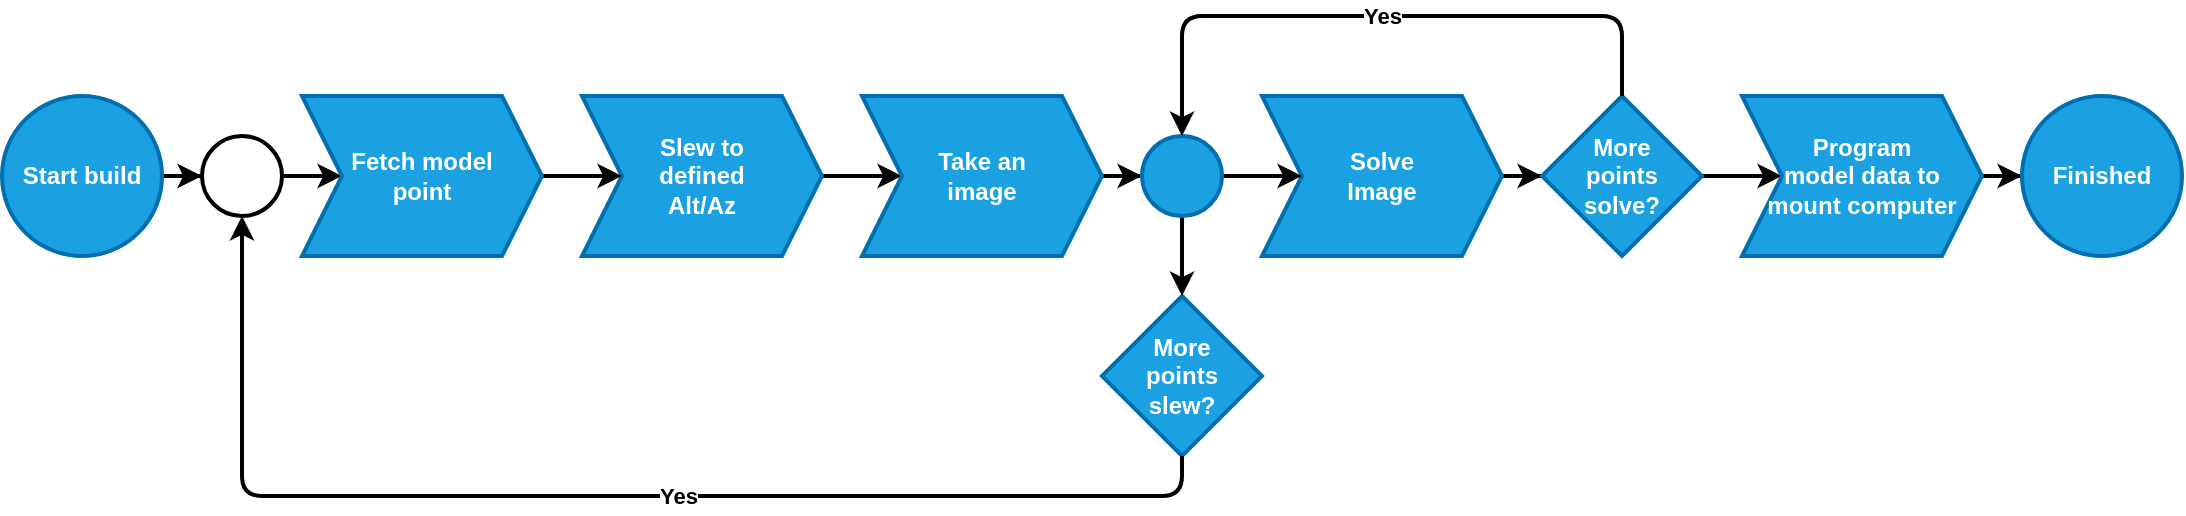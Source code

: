 <mxfile version="22.1.22" type="embed">
  <diagram id="1qgB83hkJGatlnQEhQsh" name="Page-1">
    <mxGraphModel dx="1239" dy="1009" grid="1" gridSize="10" guides="1" tooltips="1" connect="1" arrows="1" fold="1" page="1" pageScale="1" pageWidth="1169" pageHeight="827" math="0" shadow="0">
      <root>
        <mxCell id="0" />
        <mxCell id="1" parent="0" />
        <mxCell id="11" value="" style="edgeStyle=orthogonalEdgeStyle;rounded=0;orthogonalLoop=1;jettySize=auto;html=1;fontStyle=1;strokeWidth=2;" parent="1" source="2" target="6" edge="1">
          <mxGeometry relative="1" as="geometry" />
        </mxCell>
        <mxCell id="2" value="Start build" style="ellipse;whiteSpace=wrap;html=1;aspect=fixed;fontStyle=1;strokeWidth=2;fillColor=#1ba1e2;strokeColor=#006EAF;fontColor=#ffffff;" parent="1" vertex="1">
          <mxGeometry x="40" y="200" width="80" height="80" as="geometry" />
        </mxCell>
        <mxCell id="9" value="" style="edgeStyle=orthogonalEdgeStyle;rounded=0;orthogonalLoop=1;jettySize=auto;html=1;fontStyle=1;strokeWidth=2;" parent="1" source="3" target="4" edge="1">
          <mxGeometry relative="1" as="geometry" />
        </mxCell>
        <mxCell id="3" value="Slew to &lt;br&gt;defined&lt;br&gt;Alt/Az" style="shape=step;perimeter=stepPerimeter;whiteSpace=wrap;html=1;fixedSize=1;fontStyle=1;strokeWidth=2;fillColor=#1ba1e2;fontColor=#ffffff;strokeColor=#006EAF;" parent="1" vertex="1">
          <mxGeometry x="330" y="200" width="120" height="80" as="geometry" />
        </mxCell>
        <mxCell id="21" value="" style="edgeStyle=orthogonalEdgeStyle;rounded=0;orthogonalLoop=1;jettySize=auto;html=1;fontStyle=1;strokeWidth=2;" parent="1" source="4" target="19" edge="1">
          <mxGeometry relative="1" as="geometry" />
        </mxCell>
        <mxCell id="4" value="Take an &lt;br&gt;image" style="shape=step;perimeter=stepPerimeter;whiteSpace=wrap;html=1;fixedSize=1;fontStyle=1;strokeWidth=2;fillColor=#1ba1e2;fontColor=#ffffff;strokeColor=#006EAF;" parent="1" vertex="1">
          <mxGeometry x="470" y="200" width="120" height="80" as="geometry" />
        </mxCell>
        <mxCell id="5" value="More&lt;br&gt;points&lt;br&gt;slew?" style="rhombus;whiteSpace=wrap;html=1;fontStyle=1;strokeWidth=2;fillColor=#1ba1e2;fontColor=#ffffff;strokeColor=#006EAF;" parent="1" vertex="1">
          <mxGeometry x="590" y="300" width="80" height="80" as="geometry" />
        </mxCell>
        <mxCell id="10" value="" style="edgeStyle=orthogonalEdgeStyle;rounded=0;orthogonalLoop=1;jettySize=auto;html=1;fontStyle=1;strokeWidth=2;" parent="1" source="6" target="7" edge="1">
          <mxGeometry relative="1" as="geometry" />
        </mxCell>
        <mxCell id="6" value="" style="ellipse;whiteSpace=wrap;html=1;aspect=fixed;fontStyle=1;strokeWidth=2;" parent="1" vertex="1">
          <mxGeometry x="140" y="220" width="40" height="40" as="geometry" />
        </mxCell>
        <mxCell id="8" value="" style="edgeStyle=orthogonalEdgeStyle;rounded=0;orthogonalLoop=1;jettySize=auto;html=1;fontStyle=1;strokeWidth=2;" parent="1" source="7" target="3" edge="1">
          <mxGeometry relative="1" as="geometry" />
        </mxCell>
        <mxCell id="7" value="&lt;span&gt;Fetch model&lt;/span&gt;&lt;br&gt;&lt;span&gt;point&lt;/span&gt;" style="shape=step;perimeter=stepPerimeter;whiteSpace=wrap;html=1;fixedSize=1;fontStyle=1;strokeWidth=2;fillColor=#1ba1e2;fontColor=#ffffff;strokeColor=#006EAF;" parent="1" vertex="1">
          <mxGeometry x="190" y="200" width="120" height="80" as="geometry" />
        </mxCell>
        <mxCell id="13" value="" style="endArrow=classic;html=1;exitX=0.5;exitY=1;exitDx=0;exitDy=0;entryX=0.5;entryY=1;entryDx=0;entryDy=0;fontStyle=1;strokeWidth=2;" parent="1" source="5" target="6" edge="1">
          <mxGeometry width="50" height="50" relative="1" as="geometry">
            <mxPoint x="500" y="400" as="sourcePoint" />
            <mxPoint x="550" y="350" as="targetPoint" />
            <Array as="points">
              <mxPoint x="630" y="400" />
              <mxPoint x="160" y="400" />
            </Array>
          </mxGeometry>
        </mxCell>
        <mxCell id="14" value="Yes" style="edgeLabel;html=1;align=center;verticalAlign=middle;resizable=0;points=[];fontStyle=1" parent="13" vertex="1" connectable="0">
          <mxGeometry x="-0.929" relative="1" as="geometry">
            <mxPoint x="-250" as="offset" />
          </mxGeometry>
        </mxCell>
        <mxCell id="25" value="" style="edgeStyle=orthogonalEdgeStyle;rounded=0;orthogonalLoop=1;jettySize=auto;html=1;fontStyle=1;strokeWidth=2;" parent="1" source="16" target="23" edge="1">
          <mxGeometry relative="1" as="geometry" />
        </mxCell>
        <mxCell id="16" value="Solve&lt;br&gt;Image" style="shape=step;perimeter=stepPerimeter;whiteSpace=wrap;html=1;fixedSize=1;fontStyle=1;strokeWidth=2;fillColor=#1ba1e2;fontColor=#ffffff;strokeColor=#006EAF;" parent="1" vertex="1">
          <mxGeometry x="670" y="200" width="120" height="80" as="geometry" />
        </mxCell>
        <mxCell id="20" value="" style="edgeStyle=orthogonalEdgeStyle;rounded=0;orthogonalLoop=1;jettySize=auto;html=1;fontStyle=1;strokeWidth=2;" parent="1" source="19" target="5" edge="1">
          <mxGeometry relative="1" as="geometry" />
        </mxCell>
        <mxCell id="22" value="" style="edgeStyle=orthogonalEdgeStyle;rounded=0;orthogonalLoop=1;jettySize=auto;html=1;fontStyle=1;strokeWidth=2;" parent="1" source="19" target="16" edge="1">
          <mxGeometry relative="1" as="geometry" />
        </mxCell>
        <mxCell id="19" value="" style="ellipse;whiteSpace=wrap;html=1;aspect=fixed;fontStyle=1;strokeWidth=2;fillColor=#1ba1e2;fontColor=#ffffff;strokeColor=#006EAF;" parent="1" vertex="1">
          <mxGeometry x="610" y="220" width="40" height="40" as="geometry" />
        </mxCell>
        <mxCell id="28" value="" style="edgeStyle=orthogonalEdgeStyle;rounded=0;orthogonalLoop=1;jettySize=auto;html=1;fontStyle=1;strokeWidth=2;" parent="1" source="23" target="26" edge="1">
          <mxGeometry relative="1" as="geometry" />
        </mxCell>
        <mxCell id="23" value="More&lt;br&gt;points&lt;br&gt;solve?" style="rhombus;whiteSpace=wrap;html=1;fontStyle=1;strokeWidth=2;fillColor=#1ba1e2;fontColor=#ffffff;strokeColor=#006EAF;" parent="1" vertex="1">
          <mxGeometry x="810" y="200" width="80" height="80" as="geometry" />
        </mxCell>
        <mxCell id="24" value="Yes" style="endArrow=classic;html=1;exitX=0.5;exitY=0;exitDx=0;exitDy=0;entryX=0.5;entryY=0;entryDx=0;entryDy=0;fontStyle=1;strokeWidth=2;" parent="1" source="23" target="19" edge="1">
          <mxGeometry width="50" height="50" relative="1" as="geometry">
            <mxPoint x="410" y="390" as="sourcePoint" />
            <mxPoint x="460" y="340" as="targetPoint" />
            <Array as="points">
              <mxPoint x="850" y="160" />
              <mxPoint x="630" y="160" />
            </Array>
          </mxGeometry>
        </mxCell>
        <mxCell id="29" value="" style="edgeStyle=orthogonalEdgeStyle;rounded=0;orthogonalLoop=1;jettySize=auto;html=1;fontStyle=1;strokeWidth=2;" parent="1" source="26" target="27" edge="1">
          <mxGeometry relative="1" as="geometry" />
        </mxCell>
        <mxCell id="26" value="Program&lt;br&gt;model data to&lt;br&gt;mount computer" style="shape=step;perimeter=stepPerimeter;whiteSpace=wrap;html=1;fixedSize=1;fontStyle=1;strokeWidth=2;fillColor=#1ba1e2;fontColor=#ffffff;strokeColor=#006EAF;" parent="1" vertex="1">
          <mxGeometry x="910" y="200" width="120" height="80" as="geometry" />
        </mxCell>
        <mxCell id="27" value="Finished" style="ellipse;whiteSpace=wrap;html=1;aspect=fixed;fontStyle=1;strokeWidth=2;fillColor=#1ba1e2;fontColor=#ffffff;strokeColor=#006EAF;" parent="1" vertex="1">
          <mxGeometry x="1050" y="200" width="80" height="80" as="geometry" />
        </mxCell>
      </root>
    </mxGraphModel>
  </diagram>
</mxfile>
